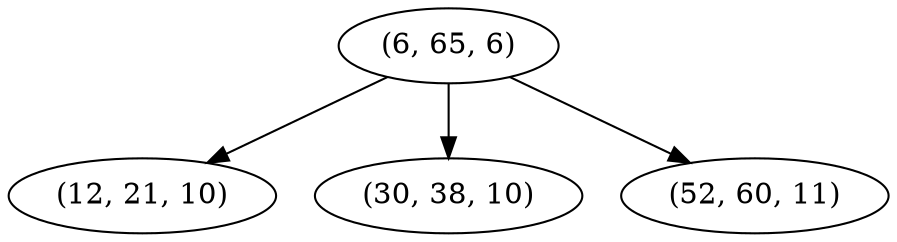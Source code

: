 digraph tree {
    "(6, 65, 6)";
    "(12, 21, 10)";
    "(30, 38, 10)";
    "(52, 60, 11)";
    "(6, 65, 6)" -> "(12, 21, 10)";
    "(6, 65, 6)" -> "(30, 38, 10)";
    "(6, 65, 6)" -> "(52, 60, 11)";
}
